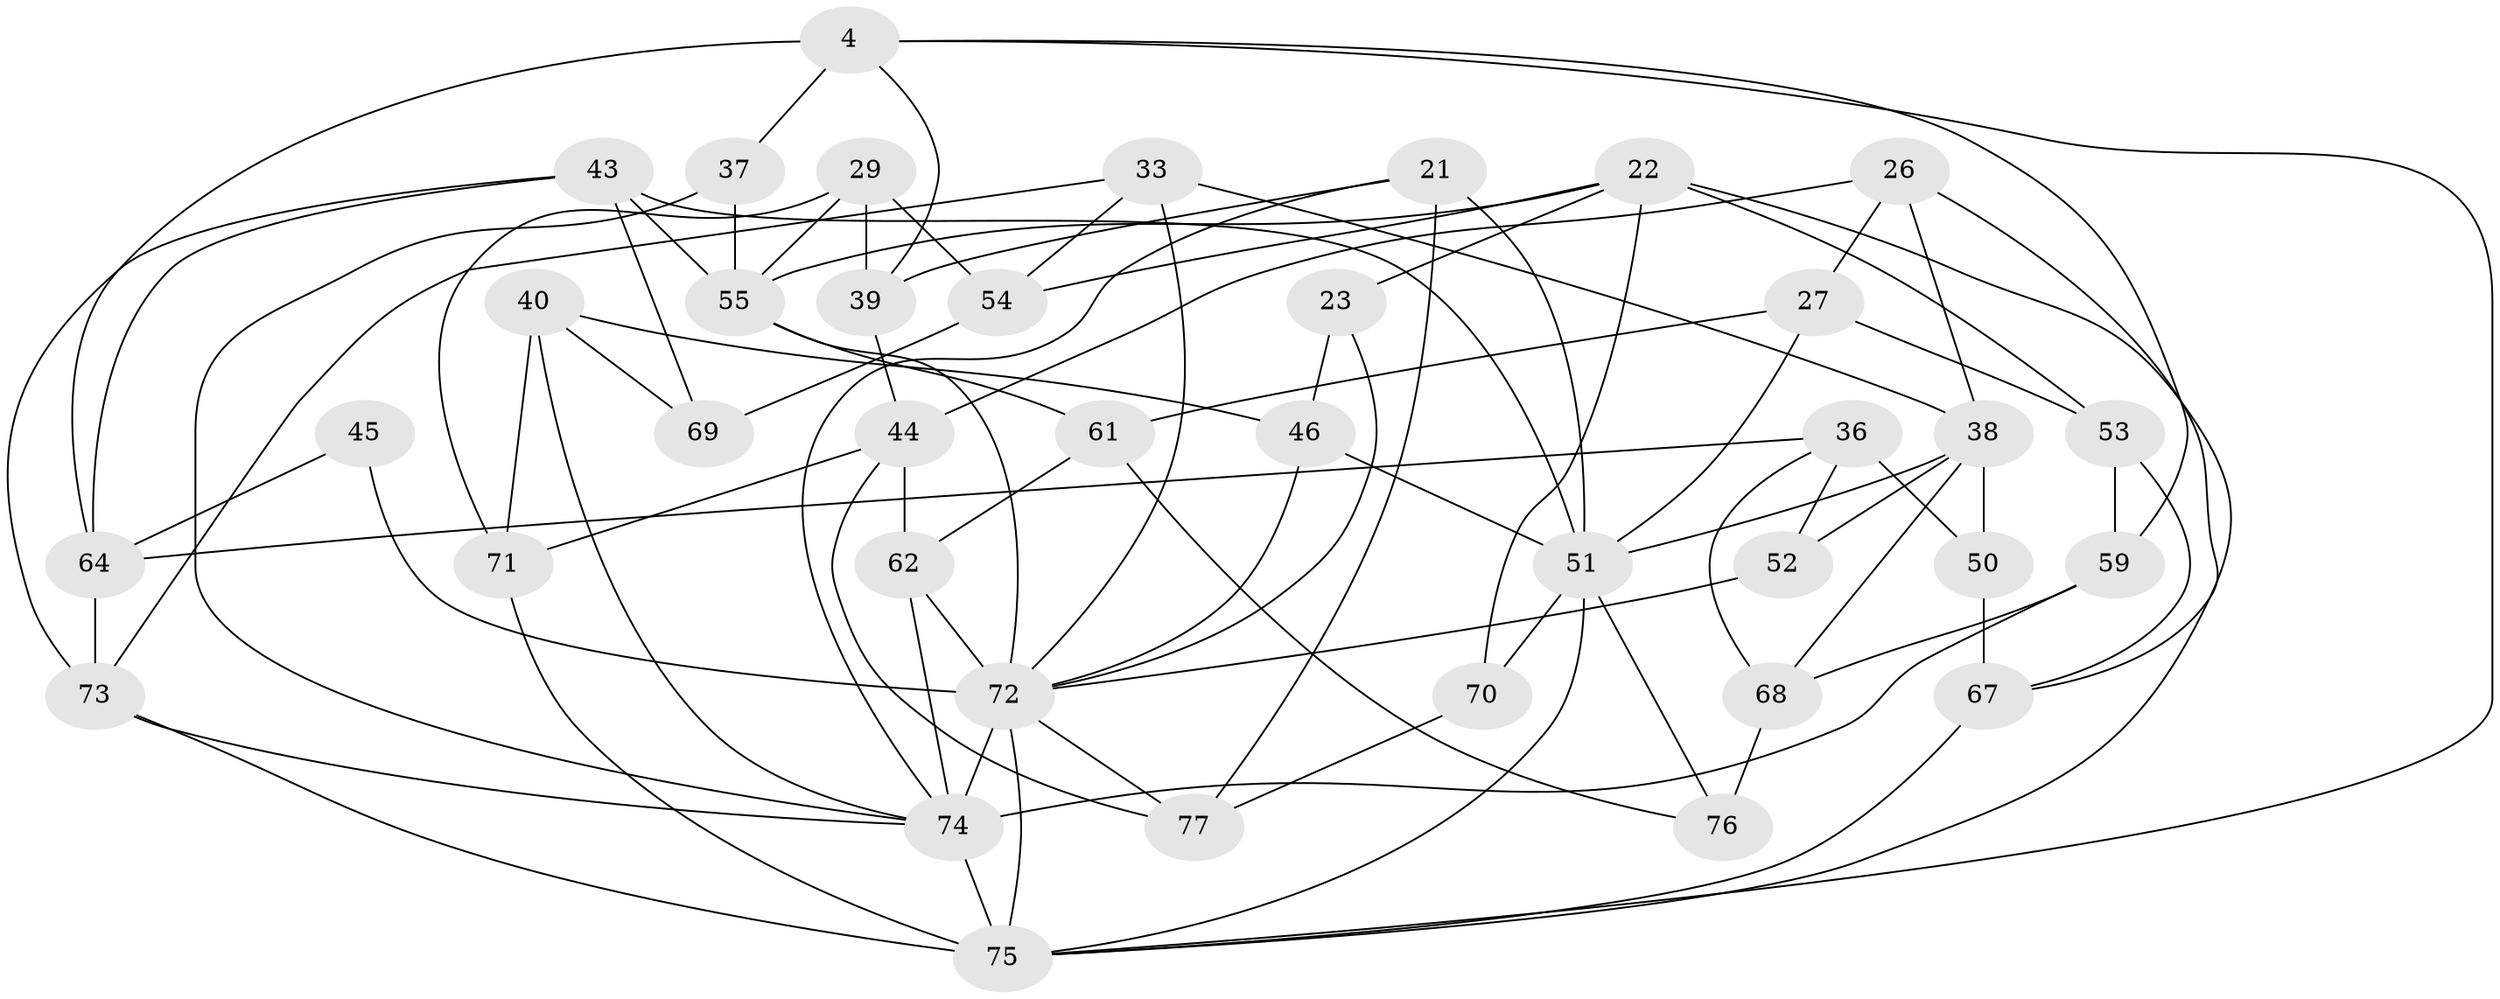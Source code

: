 // original degree distribution, {4: 1.0}
// Generated by graph-tools (version 1.1) at 2025/57/03/09/25 04:57:01]
// undirected, 38 vertices, 86 edges
graph export_dot {
graph [start="1"]
  node [color=gray90,style=filled];
  4 [super="+3"];
  21;
  22 [super="+20"];
  23;
  26;
  27;
  29;
  33;
  36;
  37;
  38 [super="+18"];
  39;
  40;
  43 [super="+28"];
  44 [super="+42"];
  45 [super="+35"];
  46 [super="+8"];
  50;
  51 [super="+34+32"];
  52;
  53;
  54;
  55 [super="+25+41"];
  59 [super="+56"];
  61;
  62;
  64 [super="+63+16"];
  67 [super="+13"];
  68 [super="+14"];
  69;
  70 [super="+66"];
  71;
  72 [super="+48+47+57"];
  73 [super="+30+65"];
  74 [super="+31+60+49"];
  75 [super="+58+11"];
  76;
  77 [super="+12"];
  4 -- 64 [weight=2];
  4 -- 39;
  4 -- 59;
  4 -- 37;
  4 -- 75;
  21 -- 39;
  21 -- 77;
  21 -- 74;
  21 -- 51;
  22 -- 53;
  22 -- 70 [weight=2];
  22 -- 23;
  22 -- 54;
  22 -- 55;
  22 -- 75 [weight=2];
  23 -- 46 [weight=2];
  23 -- 72;
  26 -- 27;
  26 -- 38;
  26 -- 67;
  26 -- 44;
  27 -- 51;
  27 -- 53;
  27 -- 61;
  29 -- 39;
  29 -- 71;
  29 -- 54;
  29 -- 55;
  33 -- 54;
  33 -- 38;
  33 -- 72;
  33 -- 73;
  36 -- 50;
  36 -- 52;
  36 -- 68;
  36 -- 64;
  37 -- 55 [weight=2];
  37 -- 74;
  38 -- 52;
  38 -- 50;
  38 -- 51;
  38 -- 68;
  39 -- 44;
  40 -- 69;
  40 -- 71;
  40 -- 46;
  40 -- 74;
  43 -- 69 [weight=2];
  43 -- 55;
  43 -- 64;
  43 -- 73;
  43 -- 51;
  44 -- 62;
  44 -- 77 [weight=2];
  44 -- 71;
  45 -- 64 [weight=3];
  45 -- 72 [weight=3];
  46 -- 51 [weight=2];
  46 -- 72;
  50 -- 67 [weight=2];
  51 -- 70 [weight=2];
  51 -- 75;
  51 -- 76;
  52 -- 72 [weight=2];
  53 -- 67;
  53 -- 59;
  54 -- 69;
  55 -- 72 [weight=4];
  55 -- 61;
  59 -- 68 [weight=2];
  59 -- 74 [weight=2];
  61 -- 62;
  61 -- 76;
  62 -- 72;
  62 -- 74;
  64 -- 73 [weight=3];
  67 -- 75 [weight=2];
  68 -- 76 [weight=2];
  70 -- 77 [weight=2];
  71 -- 75;
  72 -- 77;
  72 -- 74;
  72 -- 75;
  73 -- 75 [weight=2];
  73 -- 74;
  74 -- 75 [weight=4];
}
